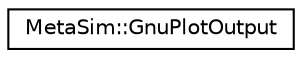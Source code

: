 digraph "Graphical Class Hierarchy"
{
  edge [fontname="Helvetica",fontsize="10",labelfontname="Helvetica",labelfontsize="10"];
  node [fontname="Helvetica",fontsize="10",shape=record];
  rankdir="LR";
  Node1 [label="MetaSim::GnuPlotOutput",height=0.2,width=0.4,color="black", fillcolor="white", style="filled",URL="$d9/dba/classMetaSim_1_1GnuPlotOutput.html",tooltip="Produces output in gnuplot format. "];
}
